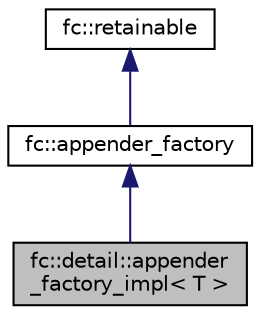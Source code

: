 digraph "fc::detail::appender_factory_impl&lt; T &gt;"
{
  edge [fontname="Helvetica",fontsize="10",labelfontname="Helvetica",labelfontsize="10"];
  node [fontname="Helvetica",fontsize="10",shape=record];
  Node3 [label="fc::detail::appender\l_factory_impl\< T \>",height=0.2,width=0.4,color="black", fillcolor="grey75", style="filled", fontcolor="black"];
  Node4 -> Node3 [dir="back",color="midnightblue",fontsize="10",style="solid",fontname="Helvetica"];
  Node4 [label="fc::appender_factory",height=0.2,width=0.4,color="black", fillcolor="white", style="filled",URL="$classfc_1_1appender__factory.html"];
  Node5 -> Node4 [dir="back",color="midnightblue",fontsize="10",style="solid",fontname="Helvetica"];
  Node5 [label="fc::retainable",height=0.2,width=0.4,color="black", fillcolor="white", style="filled",URL="$classfc_1_1retainable.html",tooltip="used to create reference counted types. "];
}
